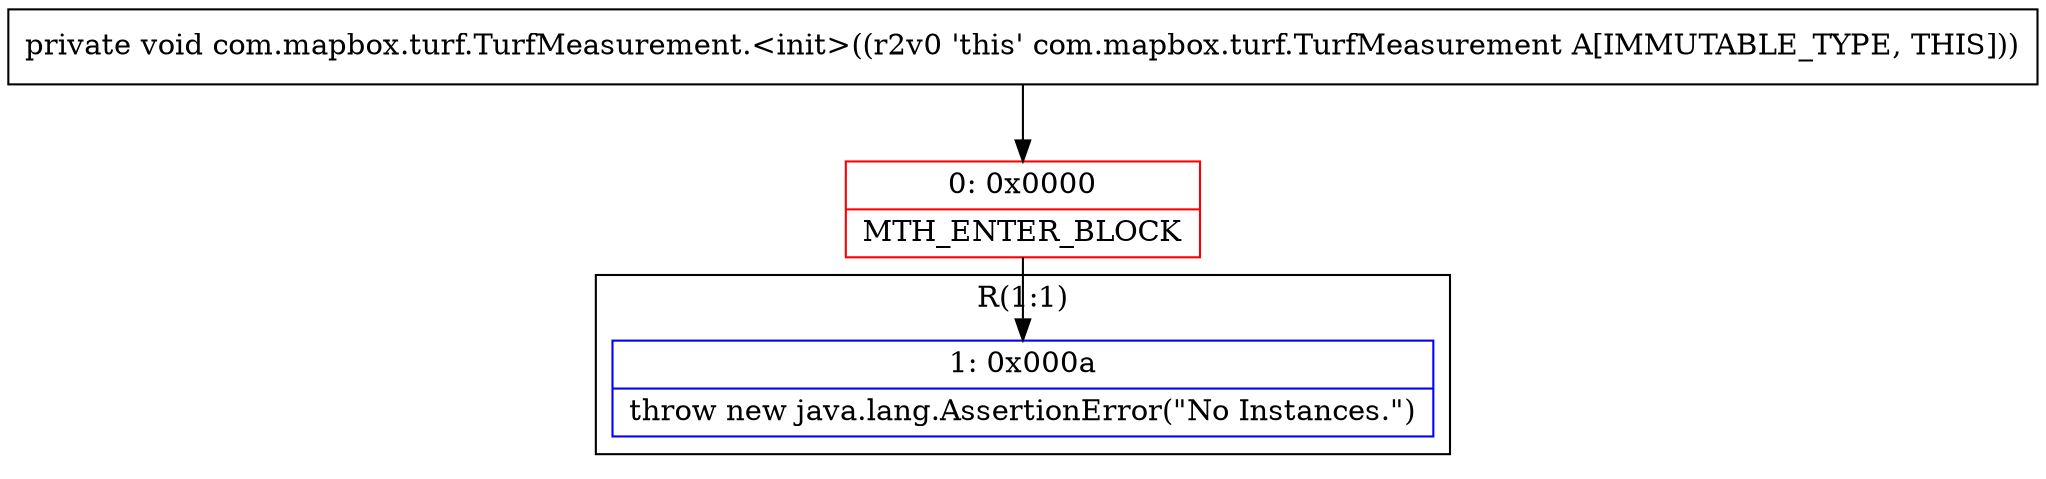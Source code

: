 digraph "CFG forcom.mapbox.turf.TurfMeasurement.\<init\>()V" {
subgraph cluster_Region_836405260 {
label = "R(1:1)";
node [shape=record,color=blue];
Node_1 [shape=record,label="{1\:\ 0x000a|throw new java.lang.AssertionError(\"No Instances.\")\l}"];
}
Node_0 [shape=record,color=red,label="{0\:\ 0x0000|MTH_ENTER_BLOCK\l}"];
MethodNode[shape=record,label="{private void com.mapbox.turf.TurfMeasurement.\<init\>((r2v0 'this' com.mapbox.turf.TurfMeasurement A[IMMUTABLE_TYPE, THIS])) }"];
MethodNode -> Node_0;
Node_0 -> Node_1;
}

